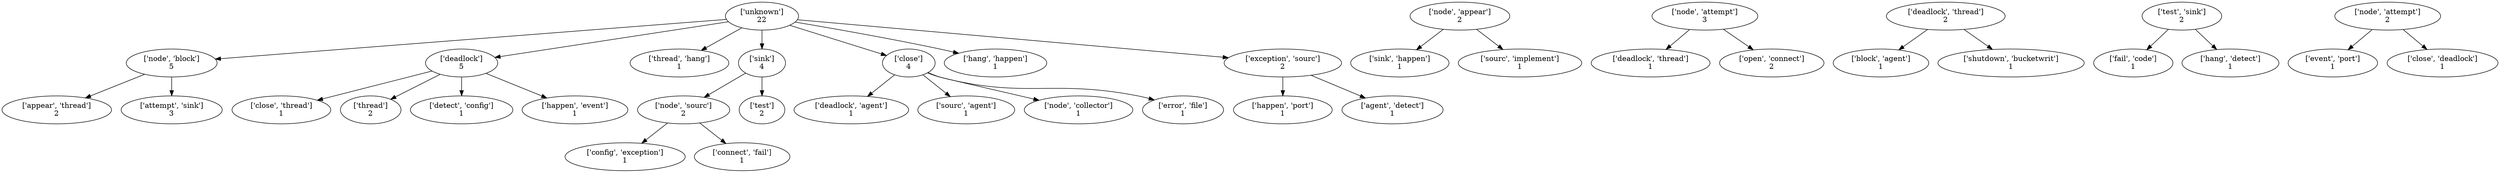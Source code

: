 strict digraph  {
	"['unknown']
22" -> "['node', 'block']
5";
	"['unknown']
22" -> "['deadlock']
5";
	"['unknown']
22" -> "['thread', 'hang']
1";
	"['unknown']
22" -> "['sink']
4";
	"['unknown']
22" -> "['close']
4";
	"['unknown']
22" -> "['hang', 'happen']
1";
	"['unknown']
22" -> "['exception', 'sourc']
2";
	"['node', 'block']
5" -> "['appear', 'thread']
2";
	"['node', 'block']
5" -> "['attempt', 'sink']
3";
	"['deadlock']
5" -> "['close', 'thread']
1";
	"['deadlock']
5" -> "['thread']
2";
	"['deadlock']
5" -> "['detect', 'config']
1";
	"['deadlock']
5" -> "['happen', 'event']
1";
	"['sink']
4" -> "['node', 'sourc']
2";
	"['sink']
4" -> "['test']
2";
	"['close']
4" -> "['deadlock', 'agent']
1";
	"['close']
4" -> "['sourc', 'agent']
1";
	"['close']
4" -> "['node', 'collector']
1";
	"['close']
4" -> "['error', 'file']
1";
	"['exception', 'sourc']
2" -> "['happen', 'port']
1";
	"['exception', 'sourc']
2" -> "['agent', 'detect']
1";
	"['node', 'sourc']
2" -> "['config', 'exception']
1";
	"['node', 'sourc']
2" -> "['connect', 'fail']
1";
	"['node', 'appear']
2" -> "['sink', 'happen']
1";
	"['node', 'appear']
2" -> "['sourc', 'implement']
1";
	"['node', 'attempt']
3" -> "['deadlock', 'thread']
1";
	"['node', 'attempt']
3" -> "['open', 'connect']
2";
	"['deadlock', 'thread']
2" -> "['block', 'agent']
1";
	"['deadlock', 'thread']
2" -> "['shutdown', 'bucketwrit']
1";
	"['test', 'sink']
2" -> "['fail', 'code']
1";
	"['test', 'sink']
2" -> "['hang', 'detect']
1";
	"['node', 'attempt']
2" -> "['event', 'port']
1";
	"['node', 'attempt']
2" -> "['close', 'deadlock']
1";
}
